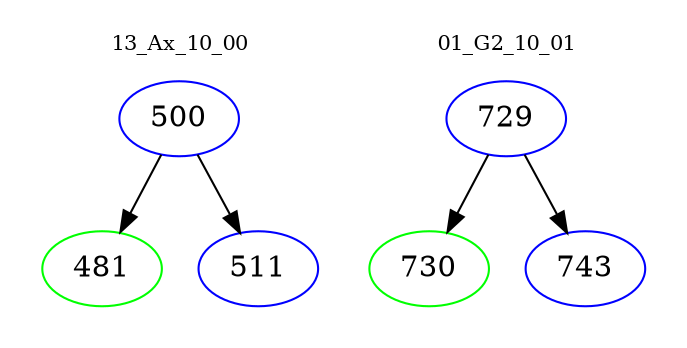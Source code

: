 digraph{
subgraph cluster_0 {
color = white
label = "13_Ax_10_00";
fontsize=10;
T0_500 [label="500", color="blue"]
T0_500 -> T0_481 [color="black"]
T0_481 [label="481", color="green"]
T0_500 -> T0_511 [color="black"]
T0_511 [label="511", color="blue"]
}
subgraph cluster_1 {
color = white
label = "01_G2_10_01";
fontsize=10;
T1_729 [label="729", color="blue"]
T1_729 -> T1_730 [color="black"]
T1_730 [label="730", color="green"]
T1_729 -> T1_743 [color="black"]
T1_743 [label="743", color="blue"]
}
}
